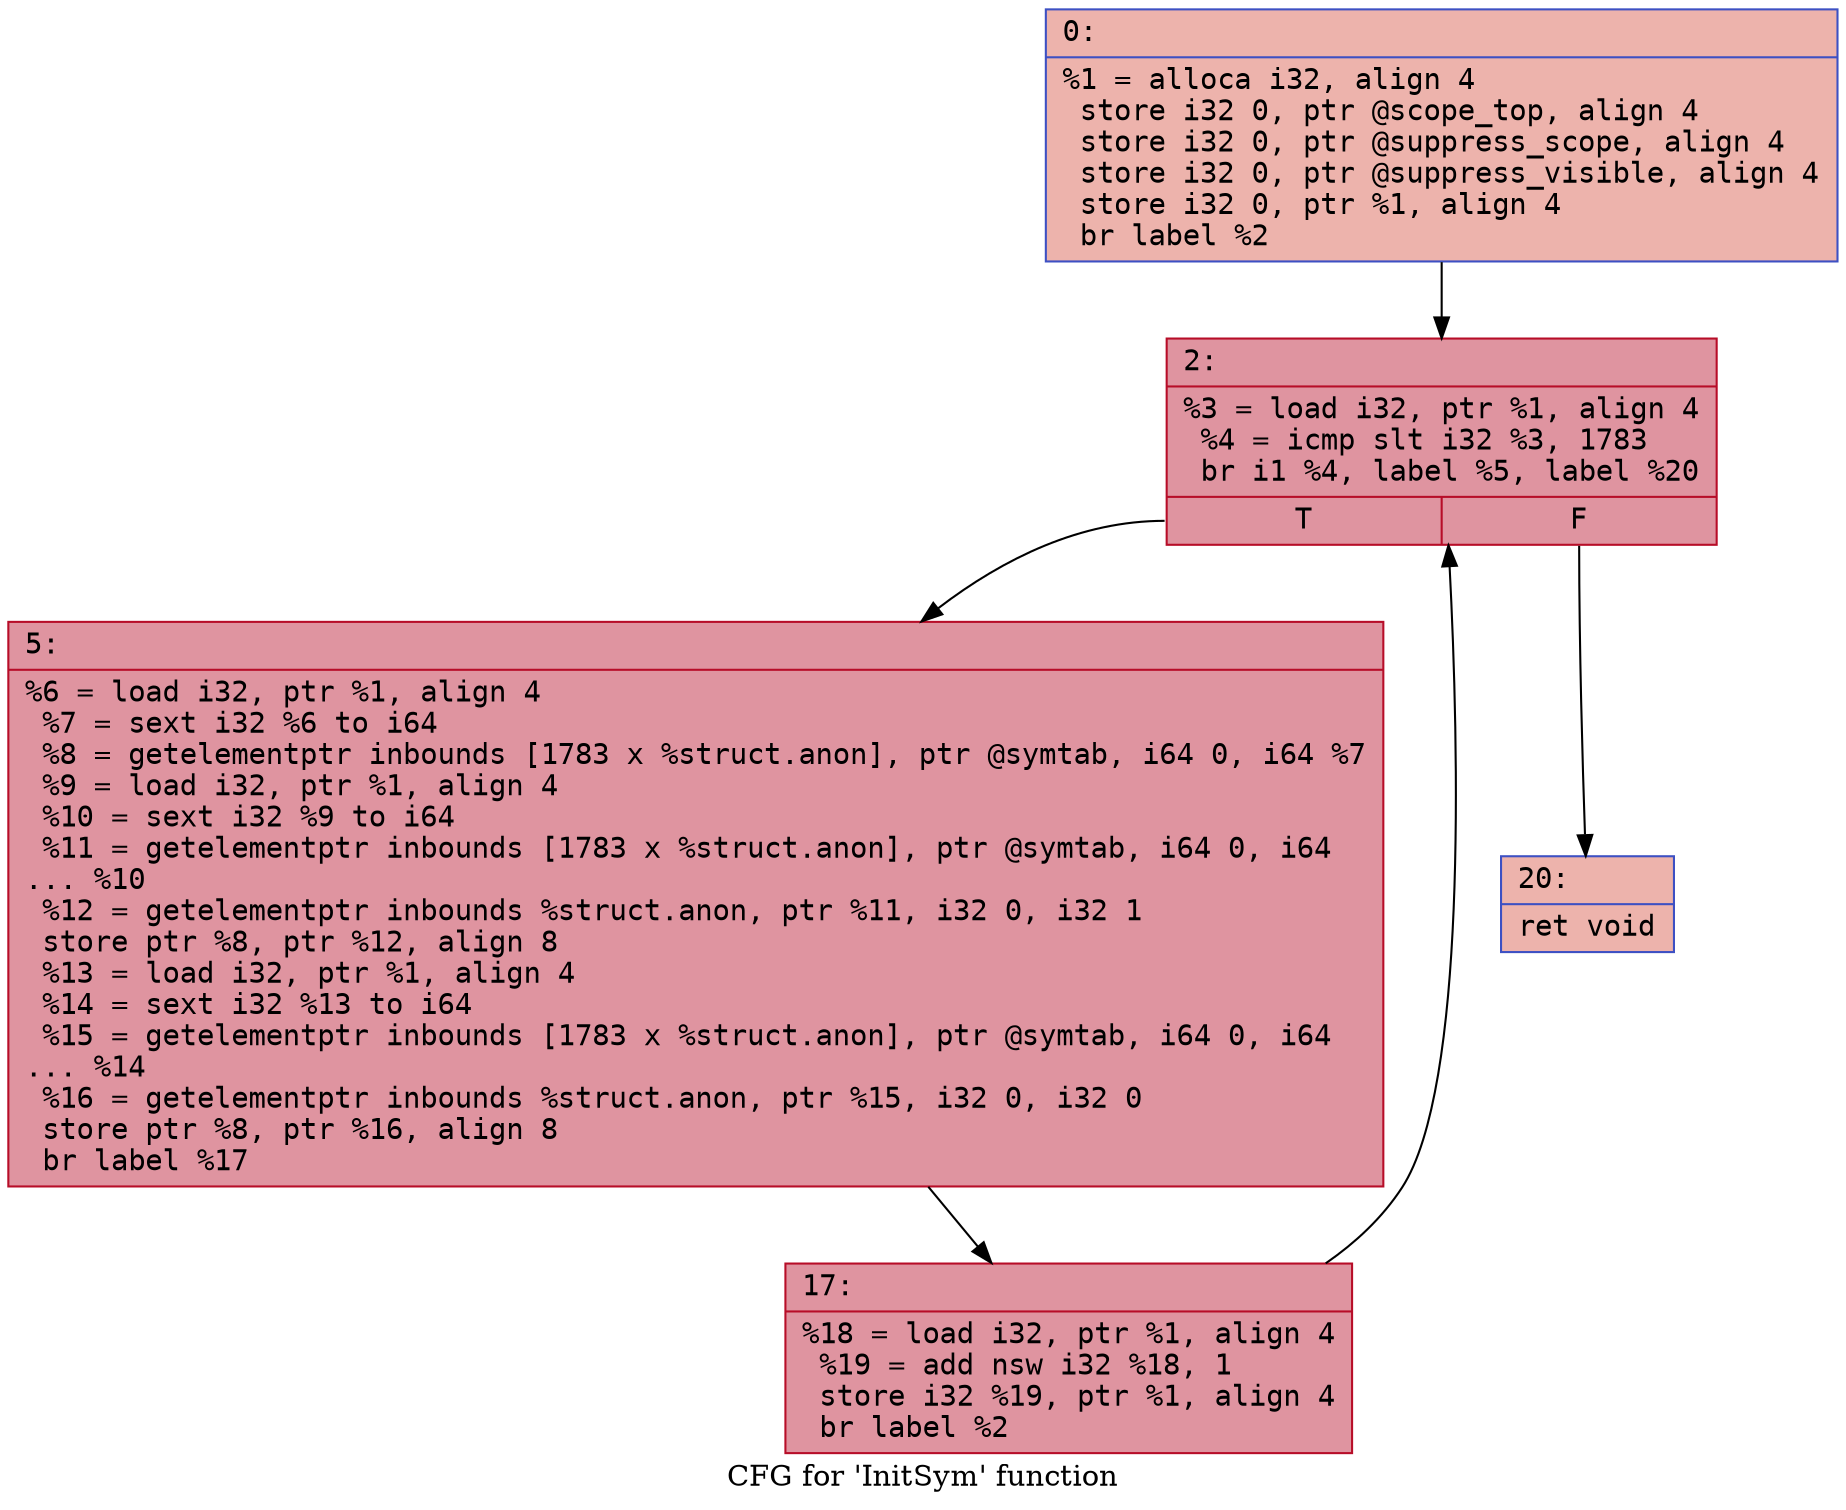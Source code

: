 digraph "CFG for 'InitSym' function" {
	label="CFG for 'InitSym' function";

	Node0x60000037e170 [shape=record,color="#3d50c3ff", style=filled, fillcolor="#d6524470" fontname="Courier",label="{0:\l|  %1 = alloca i32, align 4\l  store i32 0, ptr @scope_top, align 4\l  store i32 0, ptr @suppress_scope, align 4\l  store i32 0, ptr @suppress_visible, align 4\l  store i32 0, ptr %1, align 4\l  br label %2\l}"];
	Node0x60000037e170 -> Node0x60000037e1c0[tooltip="0 -> 2\nProbability 100.00%" ];
	Node0x60000037e1c0 [shape=record,color="#b70d28ff", style=filled, fillcolor="#b70d2870" fontname="Courier",label="{2:\l|  %3 = load i32, ptr %1, align 4\l  %4 = icmp slt i32 %3, 1783\l  br i1 %4, label %5, label %20\l|{<s0>T|<s1>F}}"];
	Node0x60000037e1c0:s0 -> Node0x60000037e210[tooltip="2 -> 5\nProbability 96.88%" ];
	Node0x60000037e1c0:s1 -> Node0x60000037e2b0[tooltip="2 -> 20\nProbability 3.12%" ];
	Node0x60000037e210 [shape=record,color="#b70d28ff", style=filled, fillcolor="#b70d2870" fontname="Courier",label="{5:\l|  %6 = load i32, ptr %1, align 4\l  %7 = sext i32 %6 to i64\l  %8 = getelementptr inbounds [1783 x %struct.anon], ptr @symtab, i64 0, i64 %7\l  %9 = load i32, ptr %1, align 4\l  %10 = sext i32 %9 to i64\l  %11 = getelementptr inbounds [1783 x %struct.anon], ptr @symtab, i64 0, i64\l... %10\l  %12 = getelementptr inbounds %struct.anon, ptr %11, i32 0, i32 1\l  store ptr %8, ptr %12, align 8\l  %13 = load i32, ptr %1, align 4\l  %14 = sext i32 %13 to i64\l  %15 = getelementptr inbounds [1783 x %struct.anon], ptr @symtab, i64 0, i64\l... %14\l  %16 = getelementptr inbounds %struct.anon, ptr %15, i32 0, i32 0\l  store ptr %8, ptr %16, align 8\l  br label %17\l}"];
	Node0x60000037e210 -> Node0x60000037e260[tooltip="5 -> 17\nProbability 100.00%" ];
	Node0x60000037e260 [shape=record,color="#b70d28ff", style=filled, fillcolor="#b70d2870" fontname="Courier",label="{17:\l|  %18 = load i32, ptr %1, align 4\l  %19 = add nsw i32 %18, 1\l  store i32 %19, ptr %1, align 4\l  br label %2\l}"];
	Node0x60000037e260 -> Node0x60000037e1c0[tooltip="17 -> 2\nProbability 100.00%" ];
	Node0x60000037e2b0 [shape=record,color="#3d50c3ff", style=filled, fillcolor="#d6524470" fontname="Courier",label="{20:\l|  ret void\l}"];
}
